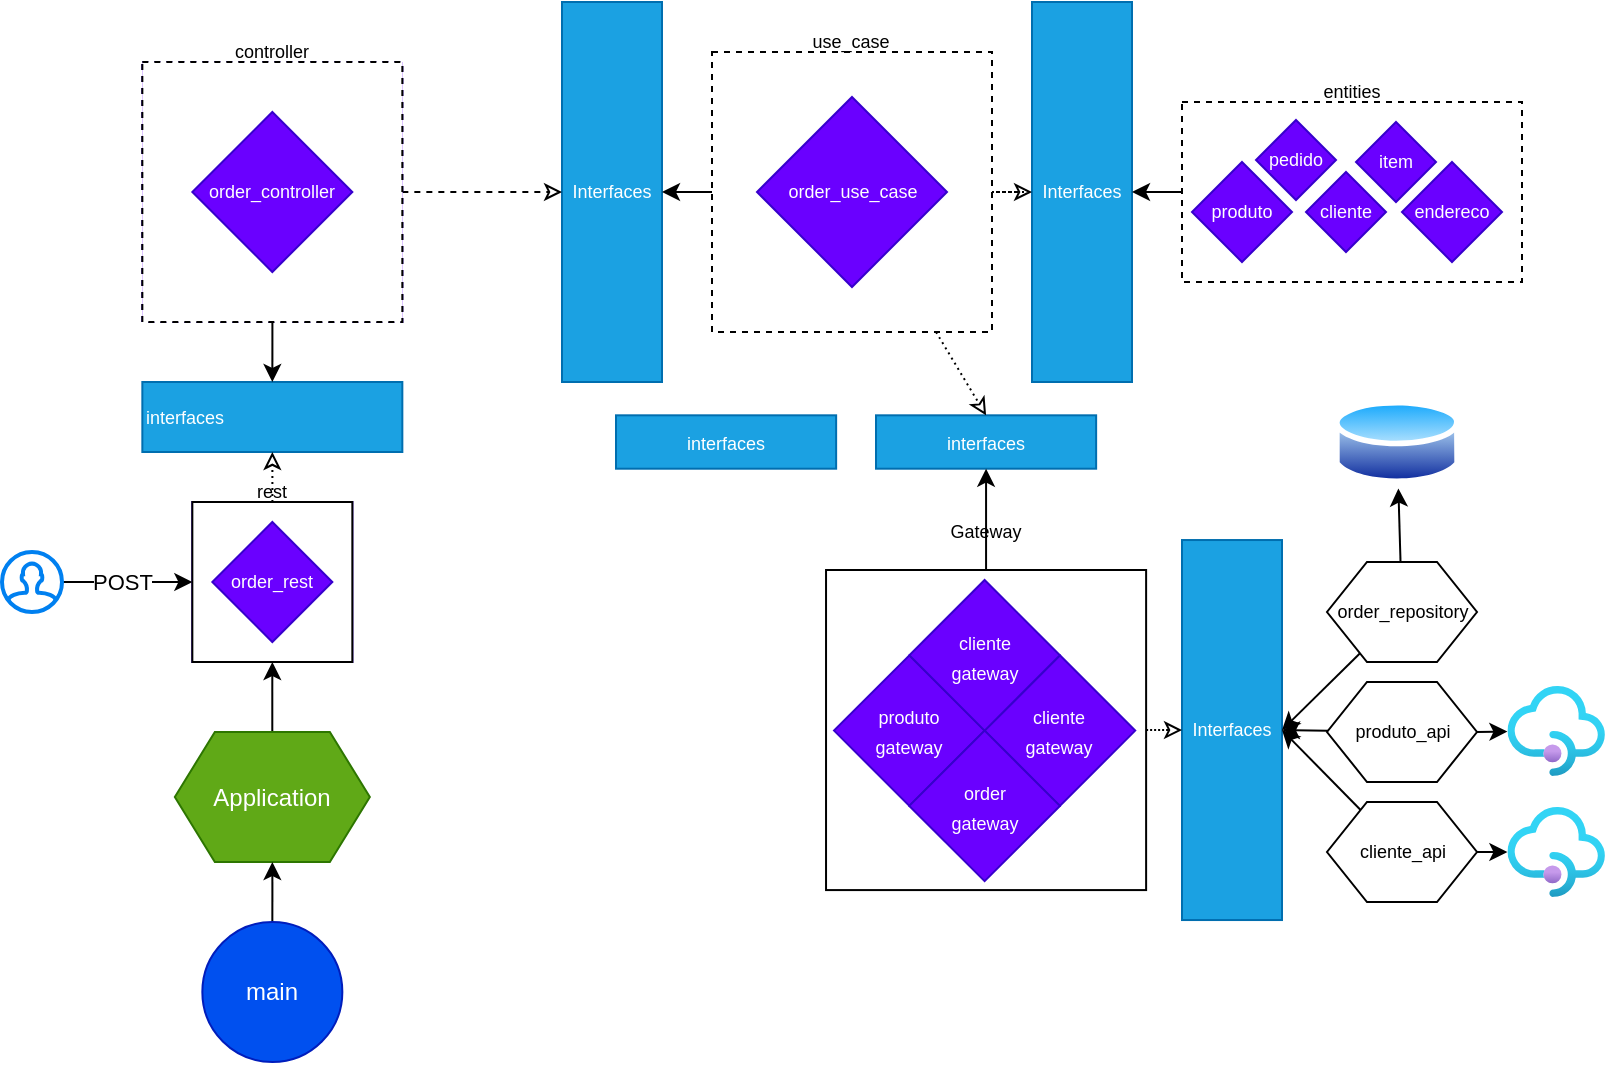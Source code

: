 <mxfile version="17.4.6" type="github">
  <diagram id="Me0cT0Ub-9uqAWpHxTRK" name="Page-1">
    <mxGraphModel dx="1422" dy="694" grid="1" gridSize="10" guides="1" tooltips="1" connect="1" arrows="1" fold="1" page="1" pageScale="1" pageWidth="827" pageHeight="1169" math="0" shadow="0">
      <root>
        <mxCell id="0" />
        <mxCell id="1" parent="0" />
        <mxCell id="1jMWOK-MhahXh-rvgt7r-34" value="Interfaces" style="rounded=0;whiteSpace=wrap;html=1;fontSize=9;fillColor=#1ba1e2;fontColor=#ffffff;strokeColor=#006EAF;" parent="1" vertex="1">
          <mxGeometry x="293" y="220" width="50" height="190" as="geometry" />
        </mxCell>
        <mxCell id="1jMWOK-MhahXh-rvgt7r-36" value="Interfaces" style="rounded=0;whiteSpace=wrap;html=1;fontSize=9;fillColor=#1ba1e2;fontColor=#ffffff;strokeColor=#006EAF;" parent="1" vertex="1">
          <mxGeometry x="528" y="220" width="50" height="190" as="geometry" />
        </mxCell>
        <mxCell id="1jMWOK-MhahXh-rvgt7r-37" style="edgeStyle=orthogonalEdgeStyle;rounded=0;orthogonalLoop=1;jettySize=auto;html=1;entryX=0;entryY=0.5;entryDx=0;entryDy=0;fontSize=9;dashed=1;endArrow=classic;endFill=0;" parent="1" source="1jMWOK-MhahXh-rvgt7r-31" target="1jMWOK-MhahXh-rvgt7r-34" edge="1">
          <mxGeometry relative="1" as="geometry" />
        </mxCell>
        <mxCell id="1jMWOK-MhahXh-rvgt7r-38" style="edgeStyle=orthogonalEdgeStyle;rounded=0;orthogonalLoop=1;jettySize=auto;html=1;entryX=1;entryY=0.5;entryDx=0;entryDy=0;fontSize=9;" parent="1" source="1jMWOK-MhahXh-rvgt7r-26" target="1jMWOK-MhahXh-rvgt7r-34" edge="1">
          <mxGeometry relative="1" as="geometry" />
        </mxCell>
        <mxCell id="1jMWOK-MhahXh-rvgt7r-43" style="edgeStyle=orthogonalEdgeStyle;rounded=0;orthogonalLoop=1;jettySize=auto;html=1;entryX=1;entryY=0.5;entryDx=0;entryDy=0;fontSize=9;" parent="1" source="1jMWOK-MhahXh-rvgt7r-23" target="1jMWOK-MhahXh-rvgt7r-36" edge="1">
          <mxGeometry relative="1" as="geometry" />
        </mxCell>
        <mxCell id="1jMWOK-MhahXh-rvgt7r-47" value="" style="group;fillColor=#6a00ff;fontColor=#ffffff;strokeColor=#3700CC;" parent="1" vertex="1" connectable="0">
          <mxGeometry x="108.17" y="470" width="80" height="80" as="geometry" />
        </mxCell>
        <mxCell id="1jMWOK-MhahXh-rvgt7r-45" value="rest" style="whiteSpace=wrap;html=1;aspect=fixed;fontSize=9;spacingBottom=90;" parent="1jMWOK-MhahXh-rvgt7r-47" vertex="1">
          <mxGeometry width="80" height="80" as="geometry" />
        </mxCell>
        <mxCell id="1jMWOK-MhahXh-rvgt7r-44" value="order_rest" style="rhombus;whiteSpace=wrap;html=1;fontSize=9;fillColor=#6a00ff;fontColor=#ffffff;strokeColor=#3700CC;" parent="1jMWOK-MhahXh-rvgt7r-47" vertex="1">
          <mxGeometry x="10" y="10" width="60" height="60" as="geometry" />
        </mxCell>
        <mxCell id="1jMWOK-MhahXh-rvgt7r-48" value="interfaces" style="rounded=0;whiteSpace=wrap;html=1;fontSize=9;fillColor=#1ba1e2;strokeColor=#006EAF;fontColor=#ffffff;align=left;" parent="1" vertex="1">
          <mxGeometry x="83.17" y="410" width="130" height="35" as="geometry" />
        </mxCell>
        <mxCell id="1jMWOK-MhahXh-rvgt7r-49" style="edgeStyle=orthogonalEdgeStyle;rounded=0;orthogonalLoop=1;jettySize=auto;html=1;entryX=0.5;entryY=1;entryDx=0;entryDy=0;fontSize=9;dashed=1;dashPattern=1 2;endArrow=classic;endFill=0;" parent="1" source="1jMWOK-MhahXh-rvgt7r-45" target="1jMWOK-MhahXh-rvgt7r-48" edge="1">
          <mxGeometry relative="1" as="geometry" />
        </mxCell>
        <mxCell id="1jMWOK-MhahXh-rvgt7r-53" style="edgeStyle=orthogonalEdgeStyle;rounded=0;orthogonalLoop=1;jettySize=auto;html=1;entryX=0.5;entryY=0;entryDx=0;entryDy=0;fontSize=9;" parent="1" source="1jMWOK-MhahXh-rvgt7r-31" target="1jMWOK-MhahXh-rvgt7r-48" edge="1">
          <mxGeometry relative="1" as="geometry" />
        </mxCell>
        <mxCell id="U3LBDuDNAgVWqFlJIJbO-2" style="edgeStyle=orthogonalEdgeStyle;rounded=0;orthogonalLoop=1;jettySize=auto;html=1;entryX=0.5;entryY=1;entryDx=0;entryDy=0;" edge="1" parent="1" source="U3LBDuDNAgVWqFlJIJbO-1" target="1jMWOK-MhahXh-rvgt7r-45">
          <mxGeometry relative="1" as="geometry" />
        </mxCell>
        <mxCell id="U3LBDuDNAgVWqFlJIJbO-1" value="Application" style="shape=hexagon;perimeter=hexagonPerimeter2;whiteSpace=wrap;html=1;fixedSize=1;fillColor=#60a917;fontColor=#ffffff;strokeColor=#2D7600;" vertex="1" parent="1">
          <mxGeometry x="99.42" y="585" width="97.5" height="65" as="geometry" />
        </mxCell>
        <mxCell id="U3LBDuDNAgVWqFlJIJbO-4" style="edgeStyle=orthogonalEdgeStyle;rounded=0;orthogonalLoop=1;jettySize=auto;html=1;entryX=0.5;entryY=1;entryDx=0;entryDy=0;" edge="1" parent="1" source="U3LBDuDNAgVWqFlJIJbO-3" target="U3LBDuDNAgVWqFlJIJbO-1">
          <mxGeometry relative="1" as="geometry" />
        </mxCell>
        <mxCell id="U3LBDuDNAgVWqFlJIJbO-3" value="main" style="ellipse;whiteSpace=wrap;html=1;aspect=fixed;fillColor=#0050ef;fontColor=#ffffff;strokeColor=#001DBC;" vertex="1" parent="1">
          <mxGeometry x="113.17" y="680" width="70" height="70" as="geometry" />
        </mxCell>
        <mxCell id="U3LBDuDNAgVWqFlJIJbO-6" style="edgeStyle=orthogonalEdgeStyle;rounded=0;orthogonalLoop=1;jettySize=auto;html=1;entryX=0;entryY=0.5;entryDx=0;entryDy=0;" edge="1" parent="1" source="U3LBDuDNAgVWqFlJIJbO-5" target="1jMWOK-MhahXh-rvgt7r-45">
          <mxGeometry relative="1" as="geometry" />
        </mxCell>
        <mxCell id="U3LBDuDNAgVWqFlJIJbO-7" value="POST" style="edgeLabel;html=1;align=center;verticalAlign=middle;resizable=0;points=[];" vertex="1" connectable="0" parent="U3LBDuDNAgVWqFlJIJbO-6">
          <mxGeometry x="-0.2" y="-2" relative="1" as="geometry">
            <mxPoint x="4" y="-2" as="offset" />
          </mxGeometry>
        </mxCell>
        <mxCell id="U3LBDuDNAgVWqFlJIJbO-5" value="" style="html=1;verticalLabelPosition=bottom;align=center;labelBackgroundColor=#ffffff;verticalAlign=top;strokeWidth=2;strokeColor=#0080F0;shadow=0;dashed=0;shape=mxgraph.ios7.icons.user;" vertex="1" parent="1">
          <mxGeometry x="13" y="495" width="30" height="30" as="geometry" />
        </mxCell>
        <mxCell id="U3LBDuDNAgVWqFlJIJbO-8" value="" style="group" vertex="1" connectable="0" parent="1">
          <mxGeometry x="83.17" y="250" width="130" height="130" as="geometry" />
        </mxCell>
        <mxCell id="1jMWOK-MhahXh-rvgt7r-32" value="" style="group;fillColor=#6a00ff;fontColor=#ffffff;strokeColor=#3700CC;dashed=1;container=0;" parent="U3LBDuDNAgVWqFlJIJbO-8" vertex="1" connectable="0">
          <mxGeometry width="130" height="130" as="geometry" />
        </mxCell>
        <mxCell id="1jMWOK-MhahXh-rvgt7r-31" value="controller" style="whiteSpace=wrap;html=1;aspect=fixed;fontSize=9;spacingBottom=140;dashed=1;" parent="U3LBDuDNAgVWqFlJIJbO-8" vertex="1">
          <mxGeometry width="130" height="130" as="geometry" />
        </mxCell>
        <mxCell id="1jMWOK-MhahXh-rvgt7r-30" value="order_controller" style="rhombus;whiteSpace=wrap;html=1;fontSize=9;fillColor=#6a00ff;fontColor=#ffffff;strokeColor=#3700CC;" parent="U3LBDuDNAgVWqFlJIJbO-8" vertex="1">
          <mxGeometry x="25" y="25" width="80" height="80" as="geometry" />
        </mxCell>
        <mxCell id="U3LBDuDNAgVWqFlJIJbO-9" value="" style="group" vertex="1" connectable="0" parent="1">
          <mxGeometry x="368" y="245" width="140" height="140" as="geometry" />
        </mxCell>
        <mxCell id="1jMWOK-MhahXh-rvgt7r-26" value="use_case" style="whiteSpace=wrap;html=1;aspect=fixed;fontSize=9;spacingBottom=150;spacingRight=1;dashed=1;" parent="U3LBDuDNAgVWqFlJIJbO-9" vertex="1">
          <mxGeometry width="140" height="140" as="geometry" />
        </mxCell>
        <mxCell id="1jMWOK-MhahXh-rvgt7r-25" value="order_use_case" style="rhombus;whiteSpace=wrap;html=1;fontSize=9;fillColor=#6a00ff;fontColor=#ffffff;strokeColor=#3700CC;" parent="U3LBDuDNAgVWqFlJIJbO-9" vertex="1">
          <mxGeometry x="22.5" y="22.5" width="95" height="95" as="geometry" />
        </mxCell>
        <mxCell id="1jMWOK-MhahXh-rvgt7r-42" value="" style="edgeStyle=orthogonalEdgeStyle;rounded=0;orthogonalLoop=1;jettySize=auto;html=1;fontSize=9;dashed=1;dashPattern=1 2;endArrow=classic;endFill=0;" parent="1" source="1jMWOK-MhahXh-rvgt7r-26" target="1jMWOK-MhahXh-rvgt7r-36" edge="1">
          <mxGeometry relative="1" as="geometry" />
        </mxCell>
        <mxCell id="U3LBDuDNAgVWqFlJIJbO-10" value="" style="group" vertex="1" connectable="0" parent="1">
          <mxGeometry x="603" y="270" width="170" height="90" as="geometry" />
        </mxCell>
        <mxCell id="1jMWOK-MhahXh-rvgt7r-23" value="entities" style="rounded=0;whiteSpace=wrap;html=1;fontSize=9;spacingBottom=100;dashed=1;" parent="U3LBDuDNAgVWqFlJIJbO-10" vertex="1">
          <mxGeometry width="170" height="90" as="geometry" />
        </mxCell>
        <mxCell id="1jMWOK-MhahXh-rvgt7r-16" value="pedido" style="rhombus;whiteSpace=wrap;html=1;fontSize=9;fillColor=#6a00ff;fontColor=#ffffff;strokeColor=#3700CC;" parent="U3LBDuDNAgVWqFlJIJbO-10" vertex="1">
          <mxGeometry x="37" y="9" width="40" height="40" as="geometry" />
        </mxCell>
        <mxCell id="1jMWOK-MhahXh-rvgt7r-17" value="cliente" style="rhombus;whiteSpace=wrap;html=1;fontSize=9;fillColor=#6a00ff;fontColor=#ffffff;strokeColor=#3700CC;" parent="U3LBDuDNAgVWqFlJIJbO-10" vertex="1">
          <mxGeometry x="62" y="35" width="40" height="40" as="geometry" />
        </mxCell>
        <mxCell id="1jMWOK-MhahXh-rvgt7r-18" value="item" style="rhombus;whiteSpace=wrap;html=1;fontSize=9;fillColor=#6a00ff;fontColor=#ffffff;strokeColor=#3700CC;" parent="U3LBDuDNAgVWqFlJIJbO-10" vertex="1">
          <mxGeometry x="87" y="10" width="40" height="40" as="geometry" />
        </mxCell>
        <mxCell id="1jMWOK-MhahXh-rvgt7r-19" value="endereco" style="rhombus;whiteSpace=wrap;html=1;fontSize=9;fillColor=#6a00ff;fontColor=#ffffff;strokeColor=#3700CC;" parent="U3LBDuDNAgVWqFlJIJbO-10" vertex="1">
          <mxGeometry x="110" y="30" width="50" height="50" as="geometry" />
        </mxCell>
        <mxCell id="1jMWOK-MhahXh-rvgt7r-20" value="produto" style="rhombus;whiteSpace=wrap;html=1;fontSize=9;fillColor=#6a00ff;fontColor=#ffffff;strokeColor=#3700CC;" parent="U3LBDuDNAgVWqFlJIJbO-10" vertex="1">
          <mxGeometry x="5" y="30" width="50" height="50" as="geometry" />
        </mxCell>
        <mxCell id="U3LBDuDNAgVWqFlJIJbO-16" value="&lt;span style=&quot;font-size: 9px&quot;&gt;interfaces&lt;/span&gt;" style="rounded=0;whiteSpace=wrap;html=1;fillColor=#1ba1e2;fontColor=#ffffff;strokeColor=#006EAF;" vertex="1" parent="1">
          <mxGeometry x="450" y="426.66" width="110.07" height="26.69" as="geometry" />
        </mxCell>
        <mxCell id="U3LBDuDNAgVWqFlJIJbO-17" style="rounded=0;orthogonalLoop=1;jettySize=auto;html=1;entryX=0.5;entryY=0;entryDx=0;entryDy=0;dashed=1;dashPattern=1 2;endArrow=classic;endFill=0;" edge="1" parent="1" source="1jMWOK-MhahXh-rvgt7r-26" target="U3LBDuDNAgVWqFlJIJbO-16">
          <mxGeometry relative="1" as="geometry" />
        </mxCell>
        <mxCell id="U3LBDuDNAgVWqFlJIJbO-18" style="rounded=0;orthogonalLoop=1;jettySize=auto;html=1;entryX=0.5;entryY=1;entryDx=0;entryDy=0;endArrow=classic;endFill=1;" edge="1" parent="1" source="U3LBDuDNAgVWqFlJIJbO-14" target="U3LBDuDNAgVWqFlJIJbO-16">
          <mxGeometry relative="1" as="geometry" />
        </mxCell>
        <mxCell id="U3LBDuDNAgVWqFlJIJbO-25" value="Interfaces" style="rounded=0;whiteSpace=wrap;html=1;fontSize=9;fillColor=#1ba1e2;fontColor=#ffffff;strokeColor=#006EAF;" vertex="1" parent="1">
          <mxGeometry x="603" y="489.02" width="50" height="190" as="geometry" />
        </mxCell>
        <mxCell id="U3LBDuDNAgVWqFlJIJbO-31" style="edgeStyle=none;rounded=0;orthogonalLoop=1;jettySize=auto;html=1;entryX=1;entryY=0.5;entryDx=0;entryDy=0;fontSize=9;endArrow=classic;endFill=1;" edge="1" parent="1" source="U3LBDuDNAgVWqFlJIJbO-27" target="U3LBDuDNAgVWqFlJIJbO-25">
          <mxGeometry relative="1" as="geometry" />
        </mxCell>
        <mxCell id="U3LBDuDNAgVWqFlJIJbO-40" style="edgeStyle=none;rounded=0;orthogonalLoop=1;jettySize=auto;html=1;fontSize=9;endArrow=classic;endFill=1;" edge="1" parent="1" source="U3LBDuDNAgVWqFlJIJbO-27" target="U3LBDuDNAgVWqFlJIJbO-39">
          <mxGeometry relative="1" as="geometry" />
        </mxCell>
        <mxCell id="U3LBDuDNAgVWqFlJIJbO-27" value="order_repository" style="shape=hexagon;perimeter=hexagonPerimeter2;whiteSpace=wrap;html=1;fixedSize=1;fontSize=9;" vertex="1" parent="1">
          <mxGeometry x="675.5" y="500" width="75" height="50" as="geometry" />
        </mxCell>
        <mxCell id="U3LBDuDNAgVWqFlJIJbO-36" style="edgeStyle=none;rounded=0;orthogonalLoop=1;jettySize=auto;html=1;entryX=1;entryY=0.5;entryDx=0;entryDy=0;fontSize=9;endArrow=classic;endFill=1;" edge="1" parent="1" source="U3LBDuDNAgVWqFlJIJbO-28" target="U3LBDuDNAgVWqFlJIJbO-25">
          <mxGeometry relative="1" as="geometry" />
        </mxCell>
        <mxCell id="U3LBDuDNAgVWqFlJIJbO-45" style="edgeStyle=none;rounded=0;orthogonalLoop=1;jettySize=auto;html=1;fontSize=9;endArrow=classic;endFill=1;exitX=1;exitY=0.5;exitDx=0;exitDy=0;" edge="1" parent="1" source="U3LBDuDNAgVWqFlJIJbO-28" target="U3LBDuDNAgVWqFlJIJbO-44">
          <mxGeometry relative="1" as="geometry" />
        </mxCell>
        <mxCell id="U3LBDuDNAgVWqFlJIJbO-28" value="produto_api" style="shape=hexagon;perimeter=hexagonPerimeter2;whiteSpace=wrap;html=1;fixedSize=1;fontSize=9;" vertex="1" parent="1">
          <mxGeometry x="675.5" y="560" width="75" height="50" as="geometry" />
        </mxCell>
        <mxCell id="U3LBDuDNAgVWqFlJIJbO-37" style="edgeStyle=none;rounded=0;orthogonalLoop=1;jettySize=auto;html=1;entryX=1;entryY=0.5;entryDx=0;entryDy=0;fontSize=9;endArrow=classic;endFill=1;" edge="1" parent="1" source="U3LBDuDNAgVWqFlJIJbO-29" target="U3LBDuDNAgVWqFlJIJbO-25">
          <mxGeometry relative="1" as="geometry" />
        </mxCell>
        <mxCell id="U3LBDuDNAgVWqFlJIJbO-47" style="edgeStyle=none;rounded=0;orthogonalLoop=1;jettySize=auto;html=1;fontSize=9;endArrow=classic;endFill=1;exitX=1;exitY=0.5;exitDx=0;exitDy=0;" edge="1" parent="1" source="U3LBDuDNAgVWqFlJIJbO-29" target="U3LBDuDNAgVWqFlJIJbO-46">
          <mxGeometry relative="1" as="geometry" />
        </mxCell>
        <mxCell id="U3LBDuDNAgVWqFlJIJbO-29" value="cliente_api" style="shape=hexagon;perimeter=hexagonPerimeter2;whiteSpace=wrap;html=1;fixedSize=1;fontSize=9;" vertex="1" parent="1">
          <mxGeometry x="675.5" y="620" width="75" height="50" as="geometry" />
        </mxCell>
        <mxCell id="U3LBDuDNAgVWqFlJIJbO-38" style="edgeStyle=none;rounded=0;orthogonalLoop=1;jettySize=auto;html=1;exitX=1;exitY=0.5;exitDx=0;exitDy=0;entryX=0;entryY=0.5;entryDx=0;entryDy=0;fontSize=9;endArrow=classic;endFill=0;dashed=1;dashPattern=1 1;" edge="1" parent="1" source="U3LBDuDNAgVWqFlJIJbO-14" target="U3LBDuDNAgVWqFlJIJbO-25">
          <mxGeometry relative="1" as="geometry" />
        </mxCell>
        <mxCell id="U3LBDuDNAgVWqFlJIJbO-39" value="" style="aspect=fixed;perimeter=ellipsePerimeter;html=1;align=center;shadow=0;dashed=0;spacingTop=3;image;image=img/lib/active_directory/database.svg;fontSize=9;" vertex="1" parent="1">
          <mxGeometry x="679" y="416.69" width="63" height="46.62" as="geometry" />
        </mxCell>
        <mxCell id="U3LBDuDNAgVWqFlJIJbO-44" value="" style="aspect=fixed;html=1;points=[];align=center;image;fontSize=12;image=img/lib/azure2/app_services/API_Management_Services.svg;" vertex="1" parent="1">
          <mxGeometry x="765.7" y="562" width="48.75" height="45" as="geometry" />
        </mxCell>
        <mxCell id="U3LBDuDNAgVWqFlJIJbO-46" value="" style="aspect=fixed;html=1;points=[];align=center;image;fontSize=12;image=img/lib/azure2/app_services/API_Management_Services.svg;" vertex="1" parent="1">
          <mxGeometry x="765.7" y="622.5" width="48.76" height="45" as="geometry" />
        </mxCell>
        <mxCell id="U3LBDuDNAgVWqFlJIJbO-48" value="&lt;span style=&quot;font-size: 9px&quot;&gt;interfaces&lt;/span&gt;" style="rounded=0;whiteSpace=wrap;html=1;fillColor=#1ba1e2;fontColor=#ffffff;strokeColor=#006EAF;" vertex="1" parent="1">
          <mxGeometry x="320" y="426.66" width="110.07" height="26.69" as="geometry" />
        </mxCell>
        <mxCell id="U3LBDuDNAgVWqFlJIJbO-49" value="" style="group" vertex="1" connectable="0" parent="1">
          <mxGeometry x="425.02" y="504" width="160.04" height="160.04" as="geometry" />
        </mxCell>
        <mxCell id="U3LBDuDNAgVWqFlJIJbO-14" value="&lt;font style=&quot;font-size: 9px&quot;&gt;Gateway&lt;/font&gt;" style="whiteSpace=wrap;html=1;aspect=fixed;spacingBottom=200;" vertex="1" parent="U3LBDuDNAgVWqFlJIJbO-49">
          <mxGeometry width="160.04" height="160.04" as="geometry" />
        </mxCell>
        <mxCell id="U3LBDuDNAgVWqFlJIJbO-11" value="&lt;font style=&quot;font-size: 9px&quot;&gt;produto&lt;br&gt;gateway&lt;/font&gt;" style="rhombus;whiteSpace=wrap;html=1;fillColor=#6a00ff;fontColor=#ffffff;strokeColor=#3700CC;" vertex="1" parent="U3LBDuDNAgVWqFlJIJbO-49">
          <mxGeometry x="3.996" y="42.651" width="75.294" height="75.294" as="geometry" />
        </mxCell>
        <mxCell id="U3LBDuDNAgVWqFlJIJbO-12" value="&lt;font style=&quot;font-size: 9px&quot;&gt;cliente&lt;br&gt;gateway&lt;/font&gt;" style="rhombus;whiteSpace=wrap;html=1;fillColor=#6a00ff;fontColor=#ffffff;strokeColor=#3700CC;" vertex="1" parent="U3LBDuDNAgVWqFlJIJbO-49">
          <mxGeometry x="79.29" y="42.651" width="75.294" height="75.294" as="geometry" />
        </mxCell>
        <mxCell id="U3LBDuDNAgVWqFlJIJbO-13" value="&lt;font style=&quot;font-size: 9px&quot;&gt;cliente&lt;br&gt;gateway&lt;/font&gt;" style="rhombus;whiteSpace=wrap;html=1;fillColor=#6a00ff;fontColor=#ffffff;strokeColor=#3700CC;" vertex="1" parent="U3LBDuDNAgVWqFlJIJbO-49">
          <mxGeometry x="41.643" y="5.004" width="75.294" height="75.294" as="geometry" />
        </mxCell>
        <mxCell id="U3LBDuDNAgVWqFlJIJbO-23" value="&lt;font style=&quot;font-size: 9px&quot;&gt;order&lt;br&gt;gateway&lt;/font&gt;" style="rhombus;whiteSpace=wrap;html=1;fillColor=#6a00ff;fontColor=#ffffff;strokeColor=#3700CC;" vertex="1" parent="U3LBDuDNAgVWqFlJIJbO-49">
          <mxGeometry x="41.64" y="80.301" width="75.294" height="75.294" as="geometry" />
        </mxCell>
      </root>
    </mxGraphModel>
  </diagram>
</mxfile>
